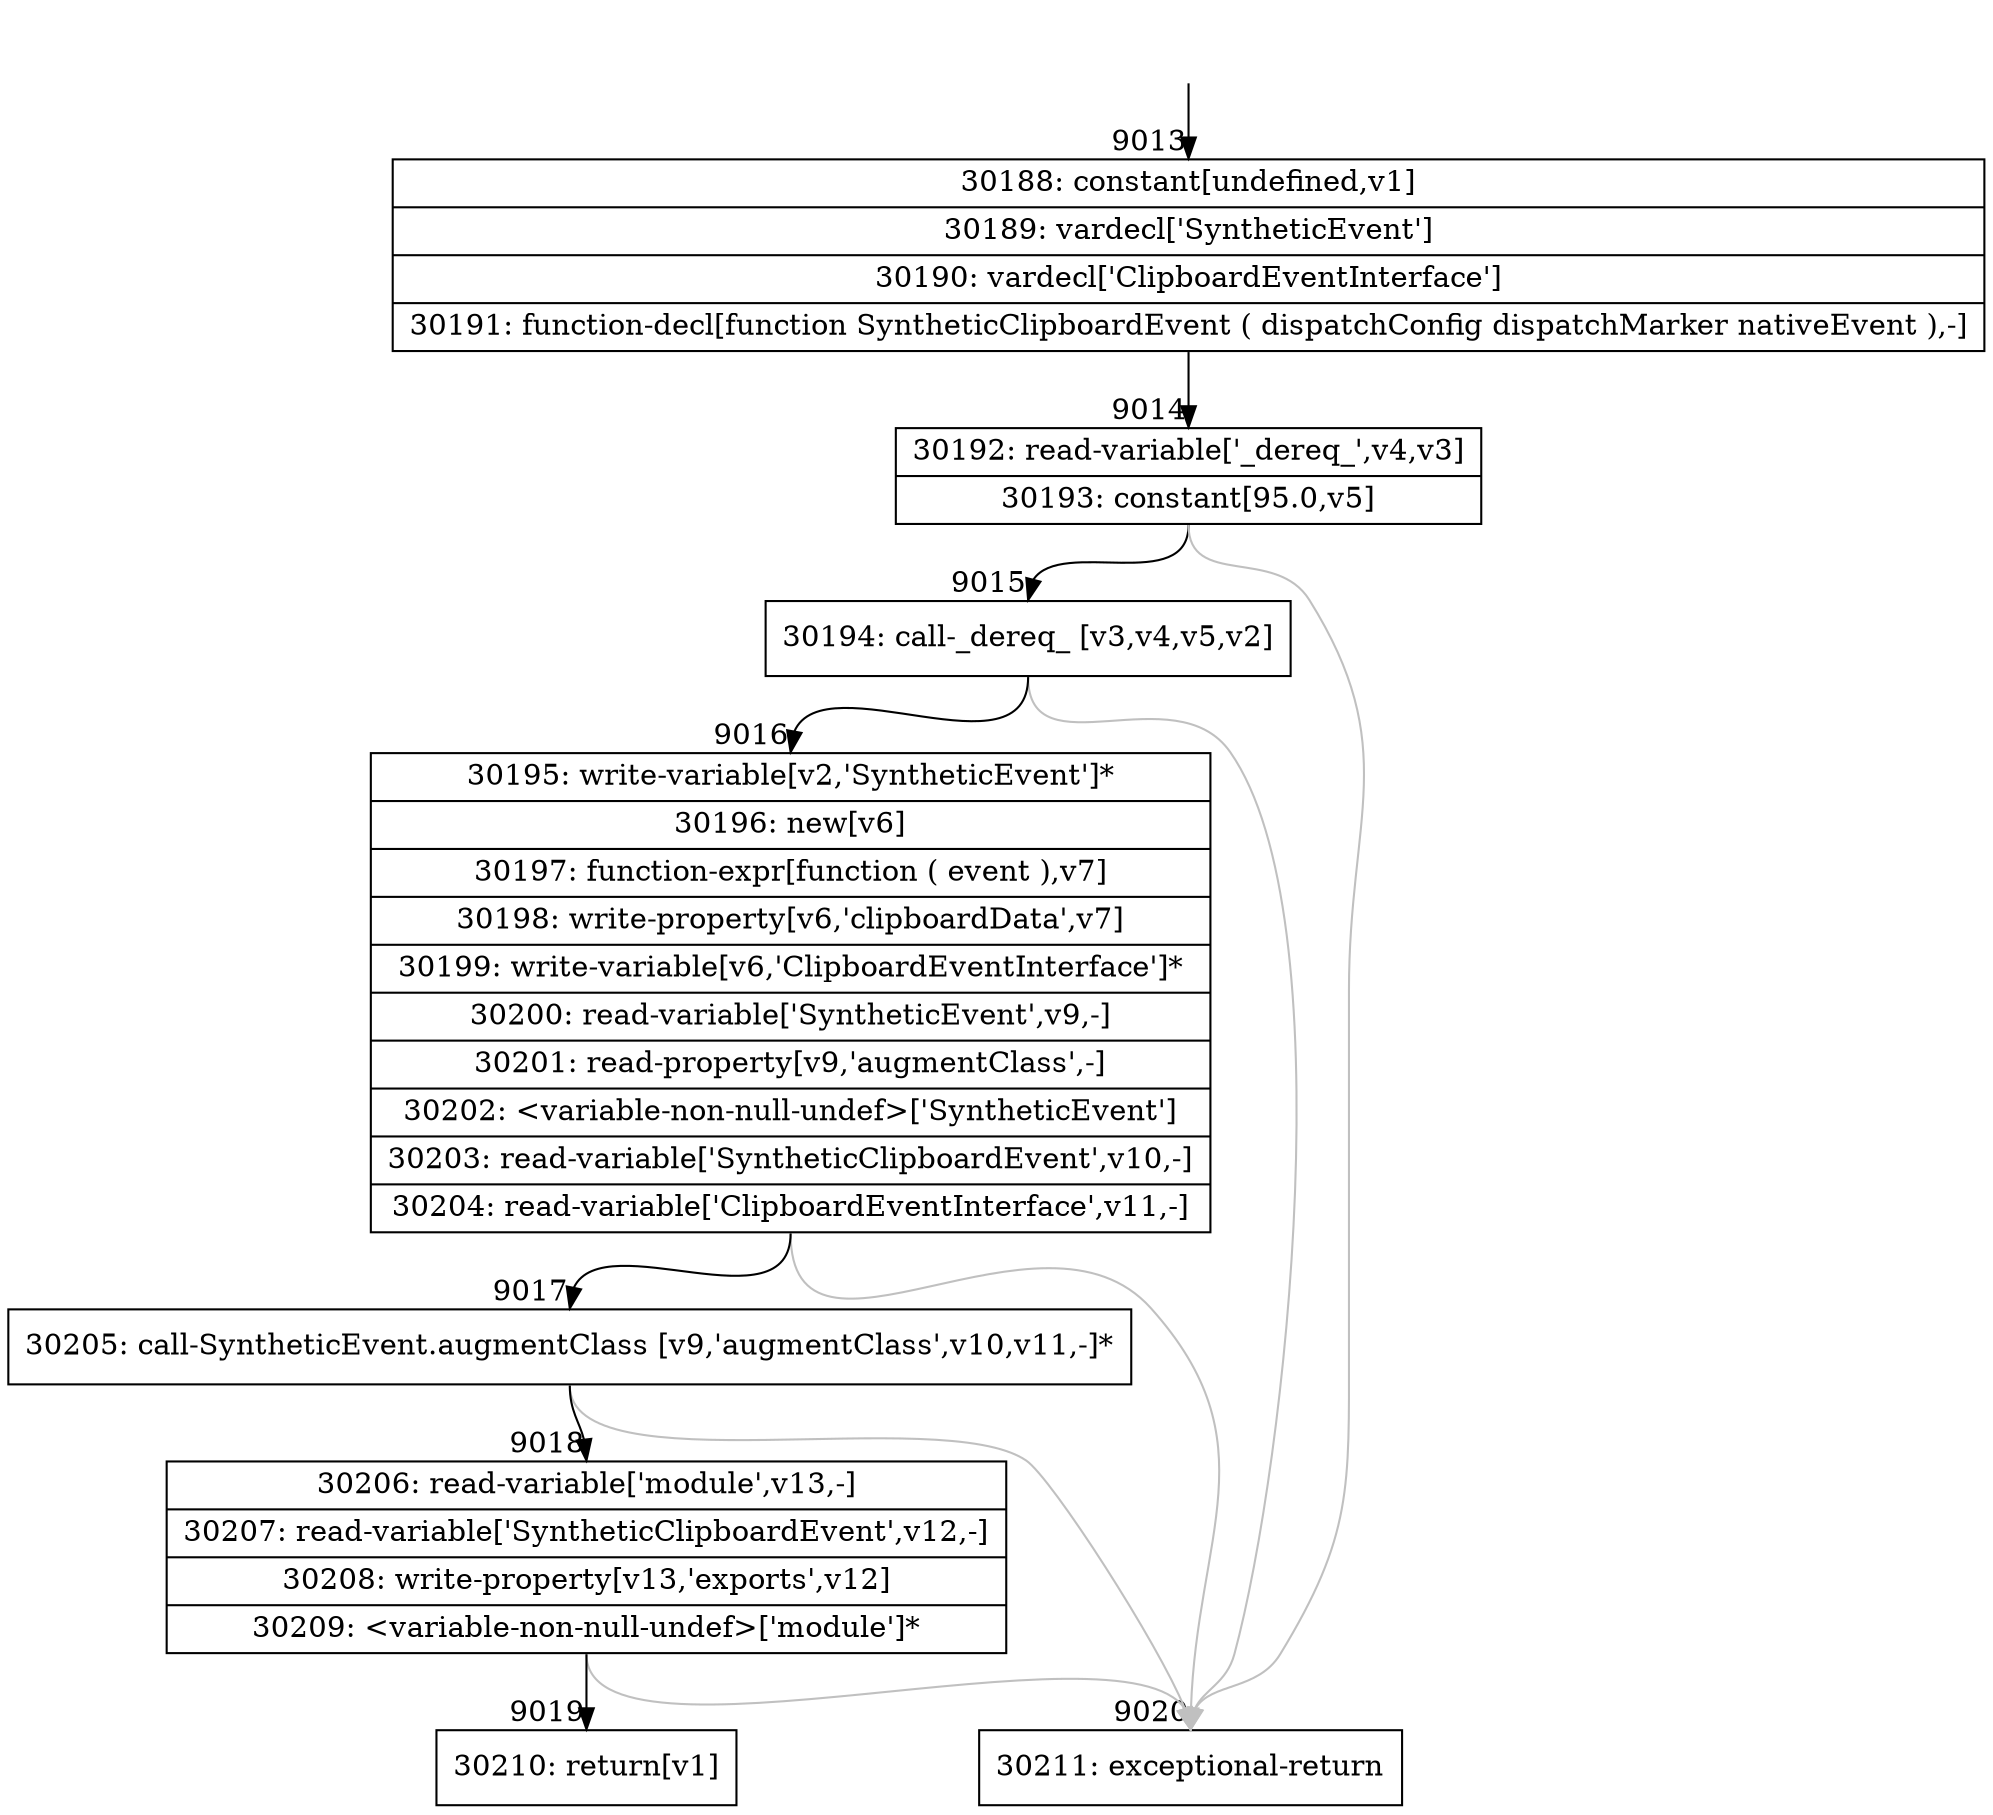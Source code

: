 digraph {
rankdir="TD"
BB_entry646[shape=none,label=""];
BB_entry646 -> BB9013 [tailport=s, headport=n, headlabel="    9013"]
BB9013 [shape=record label="{30188: constant[undefined,v1]|30189: vardecl['SyntheticEvent']|30190: vardecl['ClipboardEventInterface']|30191: function-decl[function SyntheticClipboardEvent ( dispatchConfig dispatchMarker nativeEvent ),-]}" ] 
BB9013 -> BB9014 [tailport=s, headport=n, headlabel="      9014"]
BB9014 [shape=record label="{30192: read-variable['_dereq_',v4,v3]|30193: constant[95.0,v5]}" ] 
BB9014 -> BB9015 [tailport=s, headport=n, headlabel="      9015"]
BB9014 -> BB9020 [tailport=s, headport=n, color=gray, headlabel="      9020"]
BB9015 [shape=record label="{30194: call-_dereq_ [v3,v4,v5,v2]}" ] 
BB9015 -> BB9016 [tailport=s, headport=n, headlabel="      9016"]
BB9015 -> BB9020 [tailport=s, headport=n, color=gray]
BB9016 [shape=record label="{30195: write-variable[v2,'SyntheticEvent']*|30196: new[v6]|30197: function-expr[function ( event ),v7]|30198: write-property[v6,'clipboardData',v7]|30199: write-variable[v6,'ClipboardEventInterface']*|30200: read-variable['SyntheticEvent',v9,-]|30201: read-property[v9,'augmentClass',-]|30202: \<variable-non-null-undef\>['SyntheticEvent']|30203: read-variable['SyntheticClipboardEvent',v10,-]|30204: read-variable['ClipboardEventInterface',v11,-]}" ] 
BB9016 -> BB9017 [tailport=s, headport=n, headlabel="      9017"]
BB9016 -> BB9020 [tailport=s, headport=n, color=gray]
BB9017 [shape=record label="{30205: call-SyntheticEvent.augmentClass [v9,'augmentClass',v10,v11,-]*}" ] 
BB9017 -> BB9018 [tailport=s, headport=n, headlabel="      9018"]
BB9017 -> BB9020 [tailport=s, headport=n, color=gray]
BB9018 [shape=record label="{30206: read-variable['module',v13,-]|30207: read-variable['SyntheticClipboardEvent',v12,-]|30208: write-property[v13,'exports',v12]|30209: \<variable-non-null-undef\>['module']*}" ] 
BB9018 -> BB9019 [tailport=s, headport=n, headlabel="      9019"]
BB9018 -> BB9020 [tailport=s, headport=n, color=gray]
BB9019 [shape=record label="{30210: return[v1]}" ] 
BB9020 [shape=record label="{30211: exceptional-return}" ] 
//#$~ 15835
}
